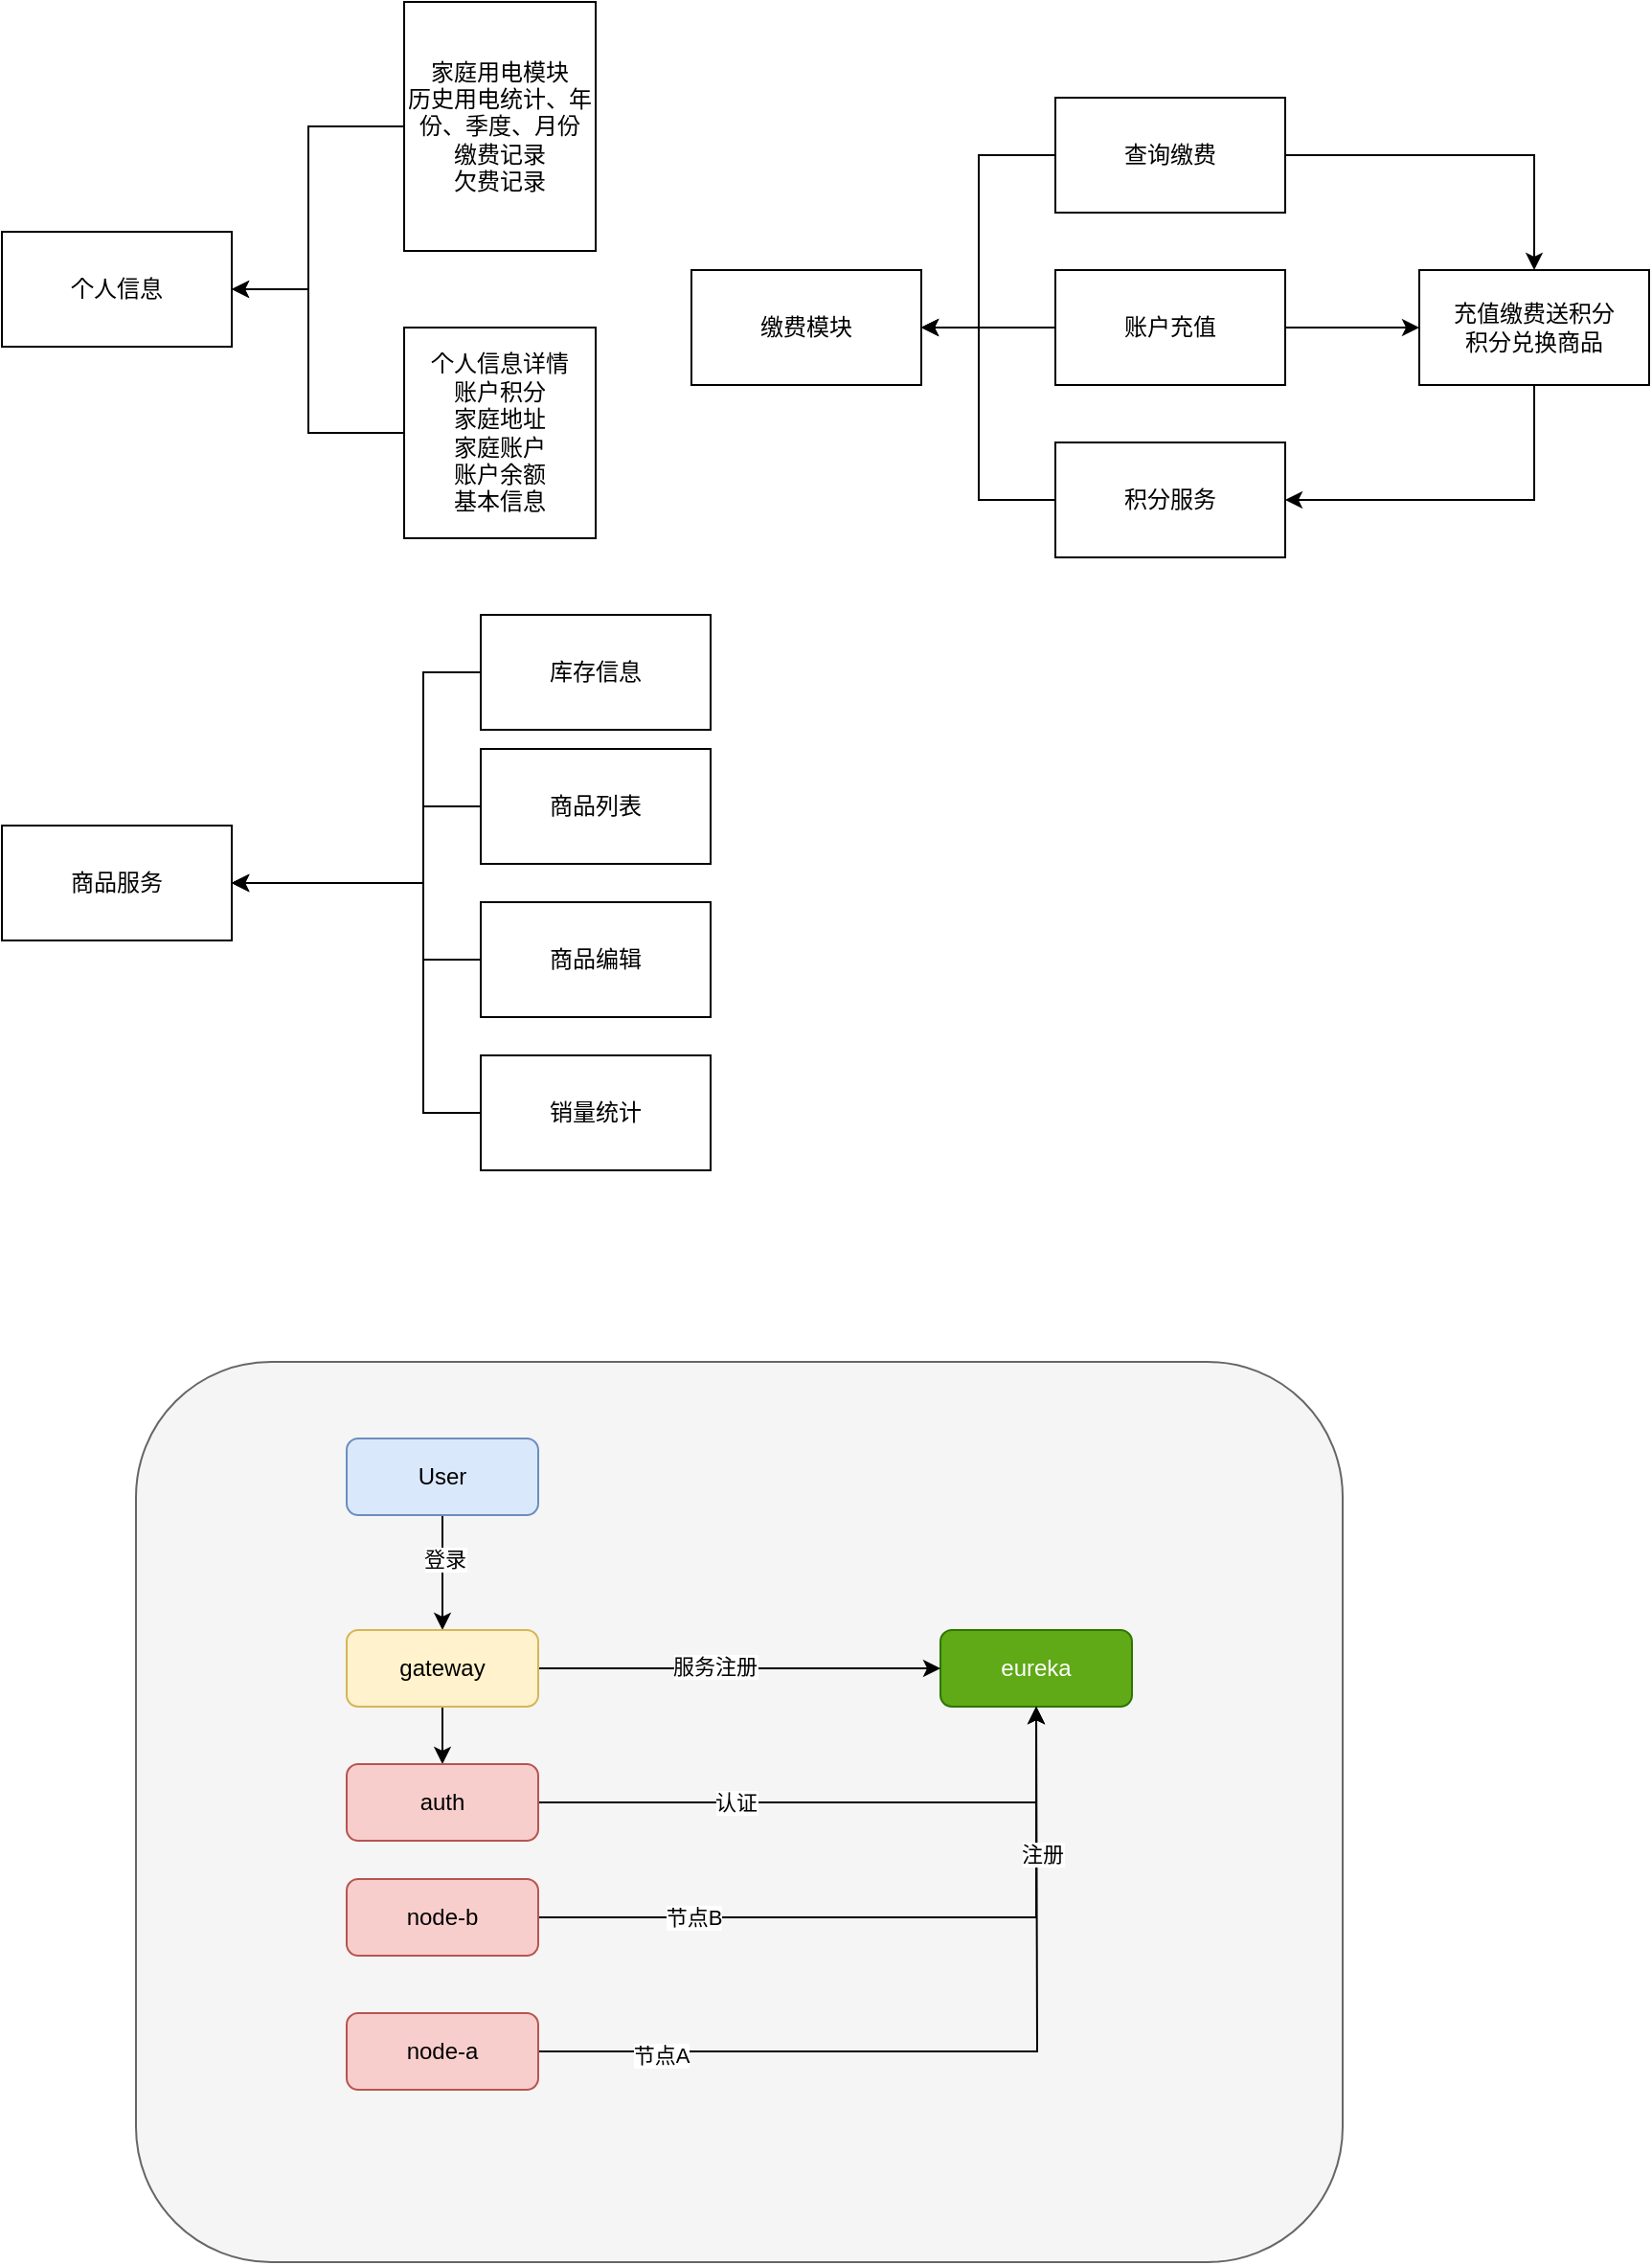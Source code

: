 <mxfile version="14.6.13" type="github">
  <diagram id="0UI5GFS8vEEGNH2TXPH4" name="Page-1">
    <mxGraphModel dx="1456" dy="614" grid="1" gridSize="10" guides="1" tooltips="1" connect="1" arrows="1" fold="1" page="1" pageScale="1" pageWidth="1200" pageHeight="1920" math="0" shadow="0">
      <root>
        <mxCell id="0" />
        <mxCell id="1" parent="0" />
        <mxCell id="umjPsCXi-9pZYWTlShho-3" value="个人信息" style="rounded=0;whiteSpace=wrap;html=1;" parent="1" vertex="1">
          <mxGeometry x="10" y="120" width="120" height="60" as="geometry" />
        </mxCell>
        <mxCell id="umjPsCXi-9pZYWTlShho-11" style="edgeStyle=orthogonalEdgeStyle;rounded=0;orthogonalLoop=1;jettySize=auto;html=1;exitX=0;exitY=0.5;exitDx=0;exitDy=0;entryX=1;entryY=0.5;entryDx=0;entryDy=0;" parent="1" source="umjPsCXi-9pZYWTlShho-4" target="umjPsCXi-9pZYWTlShho-3" edge="1">
          <mxGeometry relative="1" as="geometry">
            <Array as="points">
              <mxPoint x="170" y="225" />
              <mxPoint x="170" y="150" />
            </Array>
          </mxGeometry>
        </mxCell>
        <mxCell id="umjPsCXi-9pZYWTlShho-4" value="个人信息详情&lt;br&gt;账户积分&lt;br&gt;家庭地址&lt;br&gt;家庭账户&lt;br&gt;账户余额&lt;br&gt;基本信息" style="rounded=0;whiteSpace=wrap;html=1;" parent="1" vertex="1">
          <mxGeometry x="220" y="170" width="100" height="110" as="geometry" />
        </mxCell>
        <mxCell id="umjPsCXi-9pZYWTlShho-12" style="edgeStyle=orthogonalEdgeStyle;rounded=0;orthogonalLoop=1;jettySize=auto;html=1;exitX=0;exitY=0.5;exitDx=0;exitDy=0;entryX=1;entryY=0.5;entryDx=0;entryDy=0;" parent="1" source="umjPsCXi-9pZYWTlShho-7" target="umjPsCXi-9pZYWTlShho-3" edge="1">
          <mxGeometry relative="1" as="geometry">
            <Array as="points">
              <mxPoint x="170" y="65" />
              <mxPoint x="170" y="150" />
            </Array>
          </mxGeometry>
        </mxCell>
        <mxCell id="umjPsCXi-9pZYWTlShho-7" value="家庭用电模块&lt;br&gt;历史用电统计、年份、季度、月份&lt;br&gt;缴费记录&lt;br&gt;欠费记录" style="rounded=0;whiteSpace=wrap;html=1;" parent="1" vertex="1">
          <mxGeometry x="220" width="100" height="130" as="geometry" />
        </mxCell>
        <mxCell id="umjPsCXi-9pZYWTlShho-9" value="缴费模块" style="whiteSpace=wrap;html=1;" parent="1" vertex="1">
          <mxGeometry x="370" y="140" width="120" height="60" as="geometry" />
        </mxCell>
        <mxCell id="umjPsCXi-9pZYWTlShho-29" style="edgeStyle=orthogonalEdgeStyle;rounded=0;orthogonalLoop=1;jettySize=auto;html=1;entryX=1;entryY=0.5;entryDx=0;entryDy=0;" parent="1" source="umjPsCXi-9pZYWTlShho-13" target="umjPsCXi-9pZYWTlShho-9" edge="1">
          <mxGeometry relative="1" as="geometry">
            <mxPoint x="500" y="220" as="targetPoint" />
            <Array as="points">
              <mxPoint x="520" y="80" />
              <mxPoint x="520" y="170" />
            </Array>
          </mxGeometry>
        </mxCell>
        <mxCell id="umjPsCXi-9pZYWTlShho-30" style="edgeStyle=orthogonalEdgeStyle;rounded=0;orthogonalLoop=1;jettySize=auto;html=1;entryX=0.5;entryY=0;entryDx=0;entryDy=0;" parent="1" source="umjPsCXi-9pZYWTlShho-13" target="umjPsCXi-9pZYWTlShho-21" edge="1">
          <mxGeometry relative="1" as="geometry" />
        </mxCell>
        <mxCell id="umjPsCXi-9pZYWTlShho-13" value="查询缴费" style="rounded=0;whiteSpace=wrap;html=1;" parent="1" vertex="1">
          <mxGeometry x="560" y="50" width="120" height="60" as="geometry" />
        </mxCell>
        <mxCell id="umjPsCXi-9pZYWTlShho-24" style="edgeStyle=orthogonalEdgeStyle;rounded=0;orthogonalLoop=1;jettySize=auto;html=1;entryX=1;entryY=0.5;entryDx=0;entryDy=0;" parent="1" source="umjPsCXi-9pZYWTlShho-14" target="umjPsCXi-9pZYWTlShho-9" edge="1">
          <mxGeometry relative="1" as="geometry">
            <mxPoint x="520" y="170" as="targetPoint" />
            <Array as="points">
              <mxPoint x="500" y="170" />
              <mxPoint x="500" y="170" />
            </Array>
          </mxGeometry>
        </mxCell>
        <mxCell id="umjPsCXi-9pZYWTlShho-31" style="edgeStyle=orthogonalEdgeStyle;rounded=0;orthogonalLoop=1;jettySize=auto;html=1;entryX=0;entryY=0.5;entryDx=0;entryDy=0;" parent="1" source="umjPsCXi-9pZYWTlShho-14" target="umjPsCXi-9pZYWTlShho-21" edge="1">
          <mxGeometry relative="1" as="geometry" />
        </mxCell>
        <mxCell id="umjPsCXi-9pZYWTlShho-14" value="账户充值" style="rounded=0;whiteSpace=wrap;html=1;" parent="1" vertex="1">
          <mxGeometry x="560" y="140" width="120" height="60" as="geometry" />
        </mxCell>
        <mxCell id="umjPsCXi-9pZYWTlShho-25" style="edgeStyle=orthogonalEdgeStyle;rounded=0;orthogonalLoop=1;jettySize=auto;html=1;" parent="1" source="umjPsCXi-9pZYWTlShho-16" edge="1">
          <mxGeometry relative="1" as="geometry">
            <mxPoint x="490" y="170" as="targetPoint" />
            <Array as="points">
              <mxPoint x="520" y="260" />
              <mxPoint x="520" y="170" />
            </Array>
          </mxGeometry>
        </mxCell>
        <mxCell id="umjPsCXi-9pZYWTlShho-16" value="积分服务" style="whiteSpace=wrap;html=1;" parent="1" vertex="1">
          <mxGeometry x="560" y="230" width="120" height="60" as="geometry" />
        </mxCell>
        <mxCell id="umjPsCXi-9pZYWTlShho-32" style="edgeStyle=orthogonalEdgeStyle;rounded=0;orthogonalLoop=1;jettySize=auto;html=1;entryX=1;entryY=0.5;entryDx=0;entryDy=0;" parent="1" source="umjPsCXi-9pZYWTlShho-21" target="umjPsCXi-9pZYWTlShho-16" edge="1">
          <mxGeometry relative="1" as="geometry">
            <Array as="points">
              <mxPoint x="810" y="260" />
            </Array>
          </mxGeometry>
        </mxCell>
        <mxCell id="umjPsCXi-9pZYWTlShho-21" value="充值缴费送积分&lt;br&gt;积分兑换商品" style="whiteSpace=wrap;html=1;" parent="1" vertex="1">
          <mxGeometry x="750" y="140" width="120" height="60" as="geometry" />
        </mxCell>
        <mxCell id="umjPsCXi-9pZYWTlShho-33" value="商品服务" style="whiteSpace=wrap;html=1;" parent="1" vertex="1">
          <mxGeometry x="10" y="430" width="120" height="60" as="geometry" />
        </mxCell>
        <mxCell id="umjPsCXi-9pZYWTlShho-38" style="edgeStyle=orthogonalEdgeStyle;rounded=0;orthogonalLoop=1;jettySize=auto;html=1;entryX=1;entryY=0.5;entryDx=0;entryDy=0;" parent="1" source="umjPsCXi-9pZYWTlShho-34" target="umjPsCXi-9pZYWTlShho-33" edge="1">
          <mxGeometry relative="1" as="geometry">
            <Array as="points">
              <mxPoint x="230" y="350" />
              <mxPoint x="230" y="460" />
            </Array>
          </mxGeometry>
        </mxCell>
        <mxCell id="umjPsCXi-9pZYWTlShho-34" value="库存信息" style="whiteSpace=wrap;html=1;" parent="1" vertex="1">
          <mxGeometry x="260" y="320" width="120" height="60" as="geometry" />
        </mxCell>
        <mxCell id="umjPsCXi-9pZYWTlShho-39" style="edgeStyle=orthogonalEdgeStyle;rounded=0;orthogonalLoop=1;jettySize=auto;html=1;" parent="1" source="umjPsCXi-9pZYWTlShho-35" edge="1">
          <mxGeometry relative="1" as="geometry">
            <mxPoint x="130" y="460" as="targetPoint" />
            <Array as="points">
              <mxPoint x="230" y="420" />
              <mxPoint x="230" y="460" />
            </Array>
          </mxGeometry>
        </mxCell>
        <mxCell id="umjPsCXi-9pZYWTlShho-35" value="商品列表" style="whiteSpace=wrap;html=1;" parent="1" vertex="1">
          <mxGeometry x="260" y="390" width="120" height="60" as="geometry" />
        </mxCell>
        <mxCell id="umjPsCXi-9pZYWTlShho-40" style="edgeStyle=orthogonalEdgeStyle;rounded=0;orthogonalLoop=1;jettySize=auto;html=1;" parent="1" source="umjPsCXi-9pZYWTlShho-36" edge="1">
          <mxGeometry relative="1" as="geometry">
            <mxPoint x="130" y="460" as="targetPoint" />
            <Array as="points">
              <mxPoint x="230" y="500" />
              <mxPoint x="230" y="460" />
            </Array>
          </mxGeometry>
        </mxCell>
        <mxCell id="umjPsCXi-9pZYWTlShho-36" value="商品编辑" style="whiteSpace=wrap;html=1;" parent="1" vertex="1">
          <mxGeometry x="260" y="470" width="120" height="60" as="geometry" />
        </mxCell>
        <mxCell id="umjPsCXi-9pZYWTlShho-41" style="edgeStyle=orthogonalEdgeStyle;rounded=0;orthogonalLoop=1;jettySize=auto;html=1;entryX=1;entryY=0.5;entryDx=0;entryDy=0;" parent="1" source="umjPsCXi-9pZYWTlShho-37" target="umjPsCXi-9pZYWTlShho-33" edge="1">
          <mxGeometry relative="1" as="geometry">
            <Array as="points">
              <mxPoint x="230" y="580" />
              <mxPoint x="230" y="460" />
            </Array>
          </mxGeometry>
        </mxCell>
        <mxCell id="umjPsCXi-9pZYWTlShho-37" value="销量统计" style="whiteSpace=wrap;html=1;" parent="1" vertex="1">
          <mxGeometry x="260" y="550" width="120" height="60" as="geometry" />
        </mxCell>
        <mxCell id="sV1ge9_GlTx5dRnqZGnU-2" value="" style="rounded=1;whiteSpace=wrap;html=1;fillColor=#f5f5f5;strokeColor=#666666;fontColor=#333333;" vertex="1" parent="1">
          <mxGeometry x="80" y="710" width="630" height="470" as="geometry" />
        </mxCell>
        <mxCell id="sV1ge9_GlTx5dRnqZGnU-7" style="edgeStyle=orthogonalEdgeStyle;rounded=0;orthogonalLoop=1;jettySize=auto;html=1;" edge="1" parent="1" source="sV1ge9_GlTx5dRnqZGnU-3" target="sV1ge9_GlTx5dRnqZGnU-5">
          <mxGeometry relative="1" as="geometry" />
        </mxCell>
        <mxCell id="sV1ge9_GlTx5dRnqZGnU-18" value="登录" style="edgeLabel;html=1;align=center;verticalAlign=middle;resizable=0;points=[];" vertex="1" connectable="0" parent="sV1ge9_GlTx5dRnqZGnU-7">
          <mxGeometry x="-0.233" y="1" relative="1" as="geometry">
            <mxPoint as="offset" />
          </mxGeometry>
        </mxCell>
        <mxCell id="sV1ge9_GlTx5dRnqZGnU-3" value="User" style="rounded=1;whiteSpace=wrap;html=1;fillColor=#dae8fc;strokeColor=#6c8ebf;" vertex="1" parent="1">
          <mxGeometry x="190" y="750" width="100" height="40" as="geometry" />
        </mxCell>
        <mxCell id="sV1ge9_GlTx5dRnqZGnU-4" value="eureka" style="rounded=1;whiteSpace=wrap;html=1;fillColor=#60a917;strokeColor=#2D7600;fontColor=#ffffff;" vertex="1" parent="1">
          <mxGeometry x="500" y="850" width="100" height="40" as="geometry" />
        </mxCell>
        <mxCell id="sV1ge9_GlTx5dRnqZGnU-8" style="edgeStyle=orthogonalEdgeStyle;rounded=0;orthogonalLoop=1;jettySize=auto;html=1;entryX=0;entryY=0.5;entryDx=0;entryDy=0;" edge="1" parent="1" source="sV1ge9_GlTx5dRnqZGnU-5" target="sV1ge9_GlTx5dRnqZGnU-4">
          <mxGeometry relative="1" as="geometry" />
        </mxCell>
        <mxCell id="sV1ge9_GlTx5dRnqZGnU-19" value="服务注册" style="edgeLabel;html=1;align=center;verticalAlign=middle;resizable=0;points=[];" vertex="1" connectable="0" parent="sV1ge9_GlTx5dRnqZGnU-8">
          <mxGeometry x="-0.124" y="1" relative="1" as="geometry">
            <mxPoint as="offset" />
          </mxGeometry>
        </mxCell>
        <mxCell id="sV1ge9_GlTx5dRnqZGnU-23" style="edgeStyle=orthogonalEdgeStyle;rounded=0;orthogonalLoop=1;jettySize=auto;html=1;exitX=0.5;exitY=1;exitDx=0;exitDy=0;entryX=0.5;entryY=0;entryDx=0;entryDy=0;" edge="1" parent="1" source="sV1ge9_GlTx5dRnqZGnU-5" target="sV1ge9_GlTx5dRnqZGnU-9">
          <mxGeometry relative="1" as="geometry" />
        </mxCell>
        <mxCell id="sV1ge9_GlTx5dRnqZGnU-5" value="gateway" style="rounded=1;whiteSpace=wrap;html=1;fillColor=#fff2cc;strokeColor=#d6b656;" vertex="1" parent="1">
          <mxGeometry x="190" y="850" width="100" height="40" as="geometry" />
        </mxCell>
        <mxCell id="sV1ge9_GlTx5dRnqZGnU-10" style="edgeStyle=orthogonalEdgeStyle;rounded=0;orthogonalLoop=1;jettySize=auto;html=1;entryX=0.5;entryY=1;entryDx=0;entryDy=0;" edge="1" parent="1" source="sV1ge9_GlTx5dRnqZGnU-9" target="sV1ge9_GlTx5dRnqZGnU-4">
          <mxGeometry relative="1" as="geometry" />
        </mxCell>
        <mxCell id="sV1ge9_GlTx5dRnqZGnU-20" value="认证" style="edgeLabel;html=1;align=center;verticalAlign=middle;resizable=0;points=[];" vertex="1" connectable="0" parent="sV1ge9_GlTx5dRnqZGnU-10">
          <mxGeometry x="-0.336" relative="1" as="geometry">
            <mxPoint as="offset" />
          </mxGeometry>
        </mxCell>
        <mxCell id="sV1ge9_GlTx5dRnqZGnU-9" value="auth" style="rounded=1;whiteSpace=wrap;html=1;fillColor=#f8cecc;strokeColor=#b85450;" vertex="1" parent="1">
          <mxGeometry x="190" y="920" width="100" height="40" as="geometry" />
        </mxCell>
        <mxCell id="sV1ge9_GlTx5dRnqZGnU-17" style="edgeStyle=orthogonalEdgeStyle;rounded=0;orthogonalLoop=1;jettySize=auto;html=1;" edge="1" parent="1" source="sV1ge9_GlTx5dRnqZGnU-13">
          <mxGeometry relative="1" as="geometry">
            <mxPoint x="550" y="890" as="targetPoint" />
          </mxGeometry>
        </mxCell>
        <mxCell id="sV1ge9_GlTx5dRnqZGnU-22" value="节点A" style="edgeLabel;html=1;align=center;verticalAlign=middle;resizable=0;points=[];" vertex="1" connectable="0" parent="sV1ge9_GlTx5dRnqZGnU-17">
          <mxGeometry x="-0.71" y="-2" relative="1" as="geometry">
            <mxPoint as="offset" />
          </mxGeometry>
        </mxCell>
        <mxCell id="sV1ge9_GlTx5dRnqZGnU-13" value="node-a" style="rounded=1;whiteSpace=wrap;html=1;fillColor=#f8cecc;strokeColor=#b85450;" vertex="1" parent="1">
          <mxGeometry x="190" y="1050" width="100" height="40" as="geometry" />
        </mxCell>
        <mxCell id="sV1ge9_GlTx5dRnqZGnU-15" style="edgeStyle=orthogonalEdgeStyle;rounded=0;orthogonalLoop=1;jettySize=auto;html=1;entryX=0.5;entryY=1;entryDx=0;entryDy=0;" edge="1" parent="1" source="sV1ge9_GlTx5dRnqZGnU-14" target="sV1ge9_GlTx5dRnqZGnU-4">
          <mxGeometry relative="1" as="geometry" />
        </mxCell>
        <mxCell id="sV1ge9_GlTx5dRnqZGnU-21" value="节点B" style="edgeLabel;html=1;align=center;verticalAlign=middle;resizable=0;points=[];" vertex="1" connectable="0" parent="sV1ge9_GlTx5dRnqZGnU-15">
          <mxGeometry x="-0.564" relative="1" as="geometry">
            <mxPoint as="offset" />
          </mxGeometry>
        </mxCell>
        <mxCell id="sV1ge9_GlTx5dRnqZGnU-24" value="注册" style="edgeLabel;html=1;align=center;verticalAlign=middle;resizable=0;points=[];" vertex="1" connectable="0" parent="sV1ge9_GlTx5dRnqZGnU-15">
          <mxGeometry x="0.584" y="-3" relative="1" as="geometry">
            <mxPoint as="offset" />
          </mxGeometry>
        </mxCell>
        <mxCell id="sV1ge9_GlTx5dRnqZGnU-14" value="node-b" style="rounded=1;whiteSpace=wrap;html=1;fillColor=#f8cecc;strokeColor=#b85450;" vertex="1" parent="1">
          <mxGeometry x="190" y="980" width="100" height="40" as="geometry" />
        </mxCell>
      </root>
    </mxGraphModel>
  </diagram>
</mxfile>
